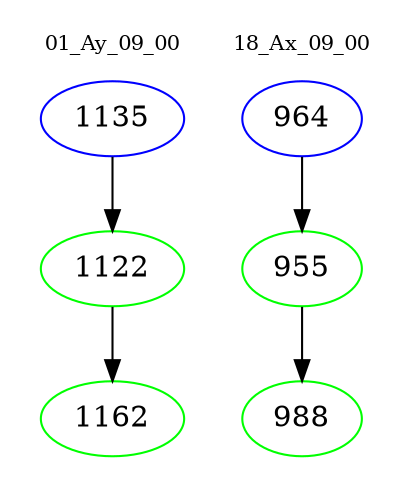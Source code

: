 digraph{
subgraph cluster_0 {
color = white
label = "01_Ay_09_00";
fontsize=10;
T0_1135 [label="1135", color="blue"]
T0_1135 -> T0_1122 [color="black"]
T0_1122 [label="1122", color="green"]
T0_1122 -> T0_1162 [color="black"]
T0_1162 [label="1162", color="green"]
}
subgraph cluster_1 {
color = white
label = "18_Ax_09_00";
fontsize=10;
T1_964 [label="964", color="blue"]
T1_964 -> T1_955 [color="black"]
T1_955 [label="955", color="green"]
T1_955 -> T1_988 [color="black"]
T1_988 [label="988", color="green"]
}
}
